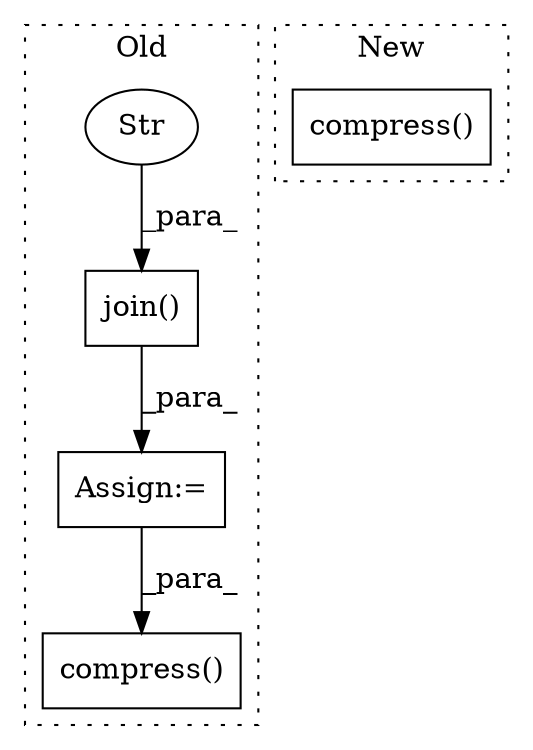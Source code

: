 digraph G {
subgraph cluster0 {
1 [label="compress()" a="75" s="5904,5931" l="17,131" shape="box"];
3 [label="join()" a="75" s="5623,5677" l="13,1" shape="box"];
4 [label="Str" a="66" s="5667" l="10" shape="ellipse"];
5 [label="Assign:=" a="68" s="5620" l="3" shape="box"];
label = "Old";
style="dotted";
}
subgraph cluster1 {
2 [label="compress()" a="75" s="5495" l="18" shape="box"];
label = "New";
style="dotted";
}
3 -> 5 [label="_para_"];
4 -> 3 [label="_para_"];
5 -> 1 [label="_para_"];
}